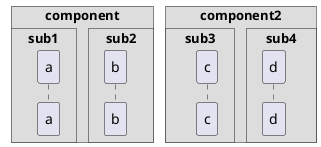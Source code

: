 {
  "sha1": "p4tyzjgx4zs552ddkmffoebz8rfhh7z",
  "insertion": {
    "when": "2024-06-04T17:28:40.694Z",
    "url": "https://forum.plantuml.net/4957/why-not-to-support-nested-boxes-in-sequence-diagrams?show=4957#q4957",
    "user": "plantuml@gmail.com"
  }
}
@startuml
!pragma teoz true
box "component"
  box "sub1"
    participant a
  endbox
  box "sub2"
    participant b
  endbox
end box
box "component2"
  box "sub3"
    participant c
  endbox
  box "sub4"
    participant d
  endbox
end box
@enduml

